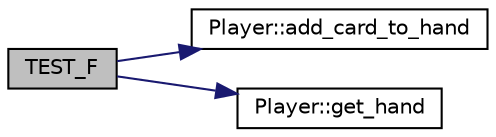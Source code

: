 digraph "TEST_F"
{
 // INTERACTIVE_SVG=YES
 // LATEX_PDF_SIZE
  edge [fontname="Helvetica",fontsize="10",labelfontname="Helvetica",labelfontsize="10"];
  node [fontname="Helvetica",fontsize="10",shape=record];
  rankdir="LR";
  Node1 [label="TEST_F",height=0.2,width=0.4,color="black", fillcolor="grey75", style="filled", fontcolor="black",tooltip=" "];
  Node1 -> Node2 [color="midnightblue",fontsize="10",style="solid",fontname="Helvetica"];
  Node2 [label="Player::add_card_to_hand",height=0.2,width=0.4,color="black", fillcolor="white", style="filled",URL="$class_player.html#af3998816522aac68efd31d625c367074",tooltip="Adds a card to the player's hand."];
  Node1 -> Node3 [color="midnightblue",fontsize="10",style="solid",fontname="Helvetica"];
  Node3 [label="Player::get_hand",height=0.2,width=0.4,color="black", fillcolor="white", style="filled",URL="$class_player.html#a37e8e81092cab91b3136f56f2faa7d11",tooltip="Gets the player's current hand of cards."];
}
